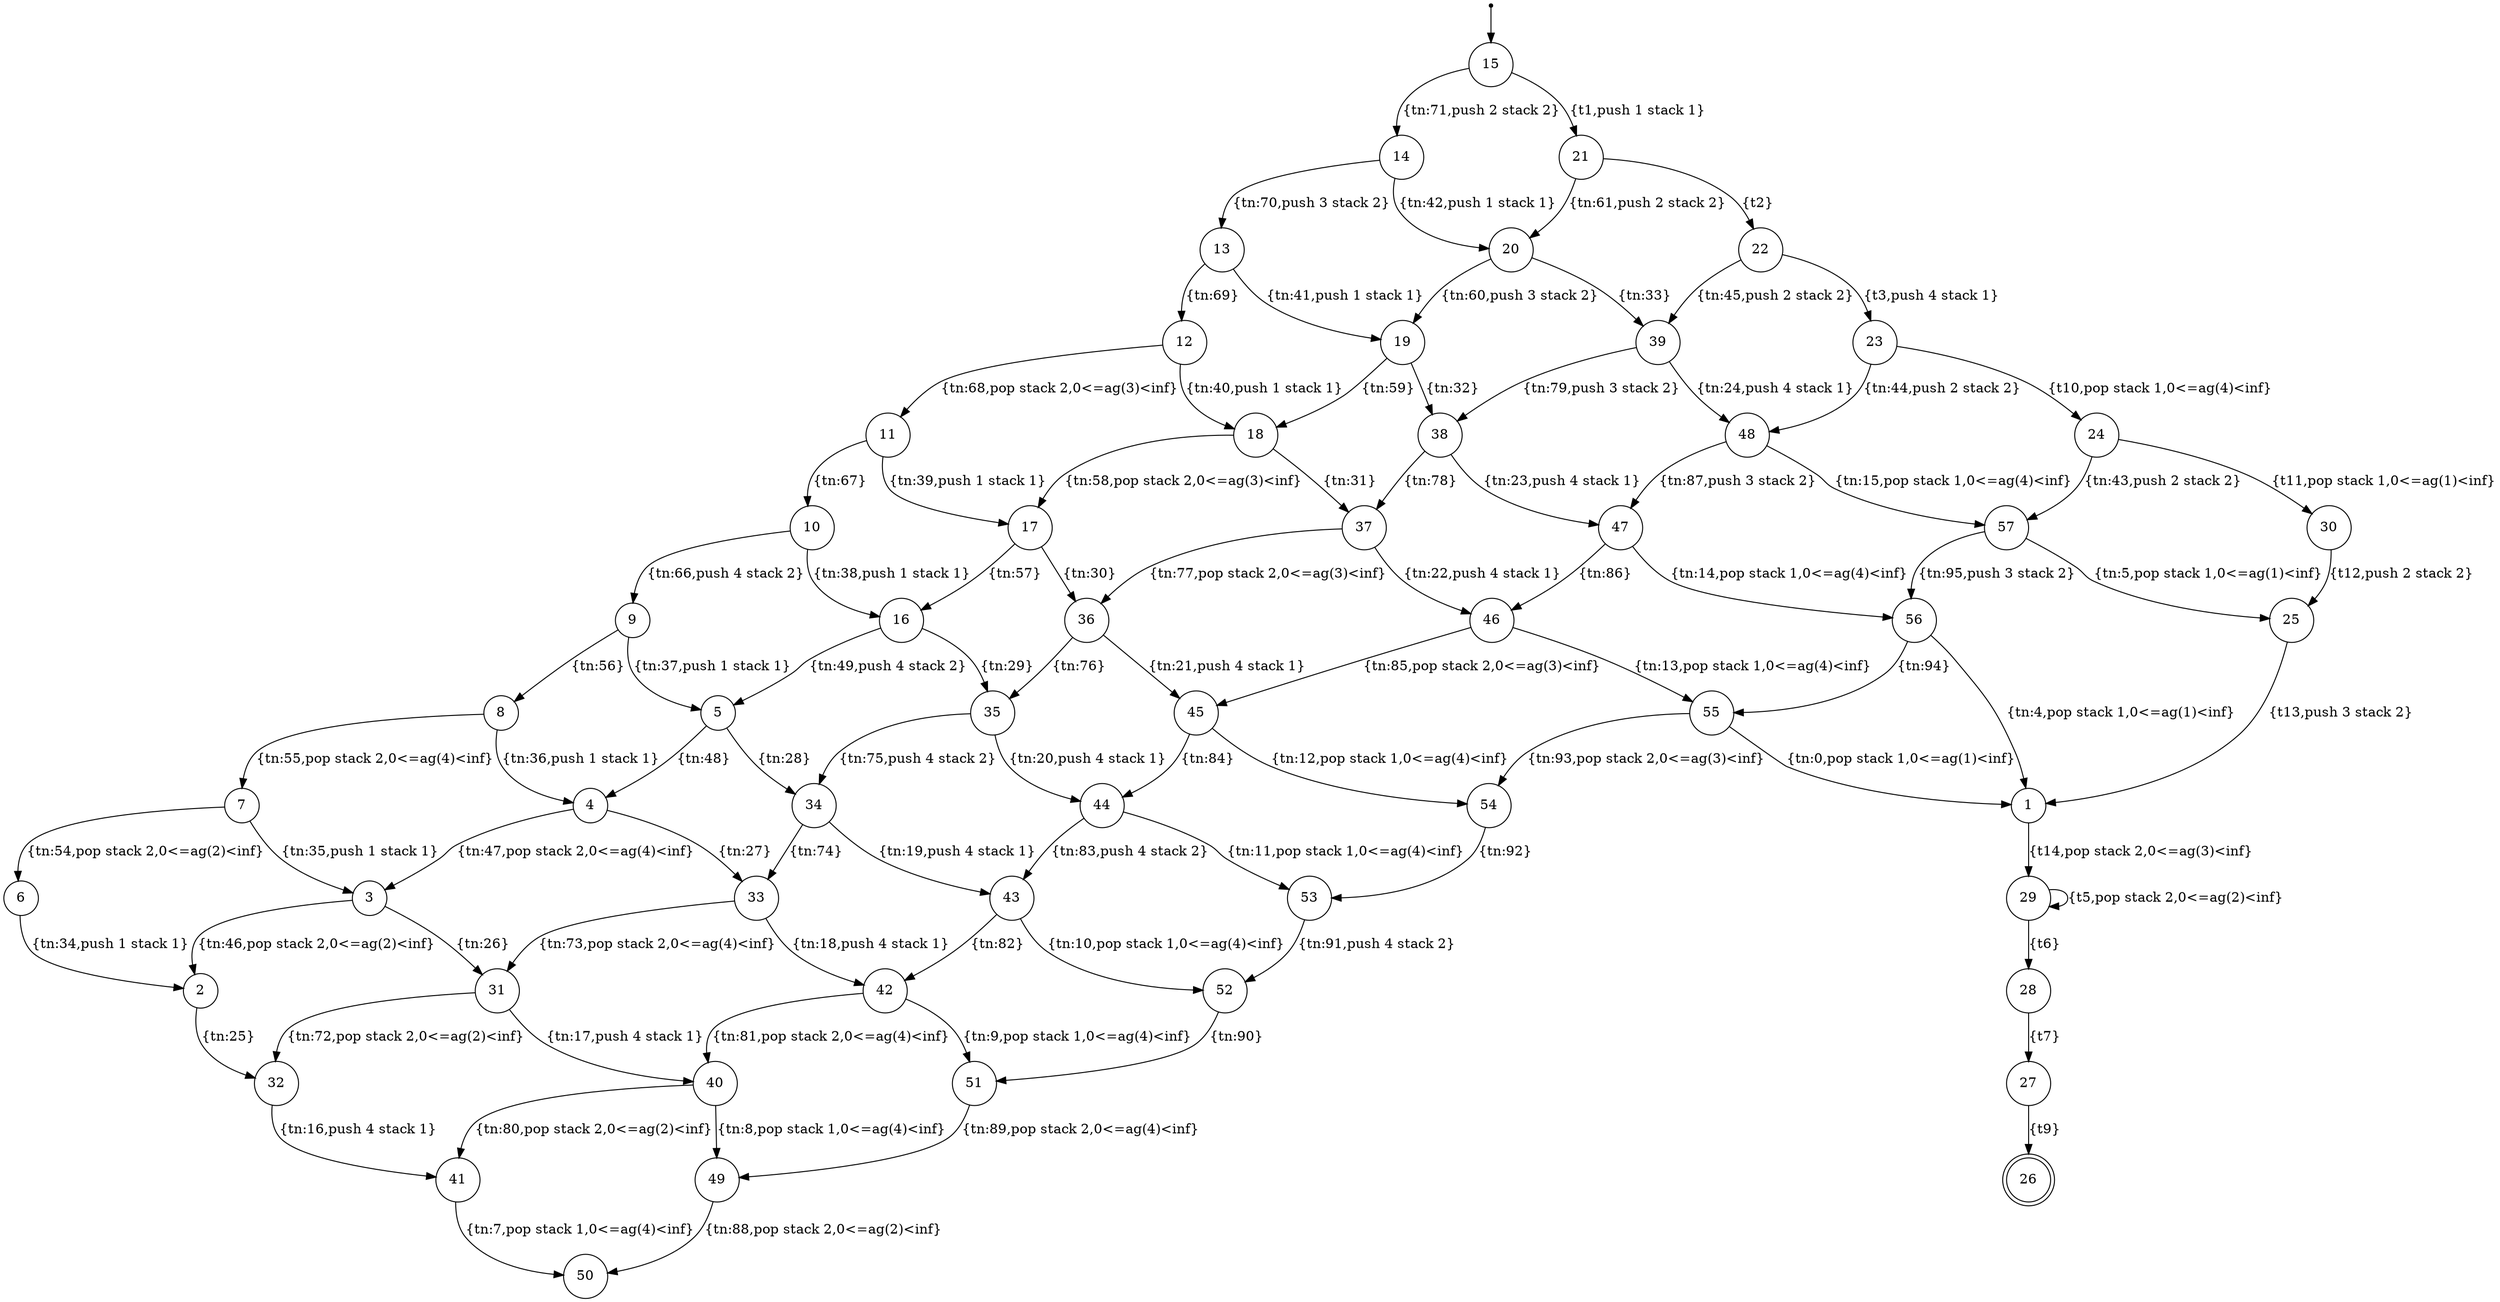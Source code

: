 digraph finite_state_machine {
	node [shape = point ]; qi0;
	node [shape = doublecircle];26;
	node [shape=circle];
	qi0 -> 15;
	55 -> 1 [ label = "{tn:0,pop stack 1,0<=ag(1)<inf}" ];
	29 -> 29 [ label = "{t5,pop stack 2,0<=ag(2)<inf}" ];
	1 -> 29 [ label = "{t14,pop stack 2,0<=ag(3)<inf}" ];
	25 -> 1 [ label = "{t13,push 3 stack 2}" ];
	56 -> 1 [ label = "{tn:4,pop stack 1,0<=ag(1)<inf}" ];
	57 -> 25 [ label = "{tn:5,pop stack 1,0<=ag(1)<inf}" ];
	30 -> 25 [ label = "{t12,push 2 stack 2}" ];
	41 -> 50 [ label = "{tn:7,pop stack 1,0<=ag(4)<inf}" ];
	40 -> 49 [ label = "{tn:8,pop stack 1,0<=ag(4)<inf}" ];
	42 -> 51 [ label = "{tn:9,pop stack 1,0<=ag(4)<inf}" ];
	43 -> 52 [ label = "{tn:10,pop stack 1,0<=ag(4)<inf}" ];
	44 -> 53 [ label = "{tn:11,pop stack 1,0<=ag(4)<inf}" ];
	45 -> 54 [ label = "{tn:12,pop stack 1,0<=ag(4)<inf}" ];
	46 -> 55 [ label = "{tn:13,pop stack 1,0<=ag(4)<inf}" ];
	47 -> 56 [ label = "{tn:14,pop stack 1,0<=ag(4)<inf}" ];
	48 -> 57 [ label = "{tn:15,pop stack 1,0<=ag(4)<inf}" ];
	32 -> 41 [ label = "{tn:16,push 4 stack 1}" ];
	31 -> 40 [ label = "{tn:17,push 4 stack 1}" ];
	33 -> 42 [ label = "{tn:18,push 4 stack 1}" ];
	34 -> 43 [ label = "{tn:19,push 4 stack 1}" ];
	35 -> 44 [ label = "{tn:20,push 4 stack 1}" ];
	36 -> 45 [ label = "{tn:21,push 4 stack 1}" ];
	37 -> 46 [ label = "{tn:22,push 4 stack 1}" ];
	38 -> 47 [ label = "{tn:23,push 4 stack 1}" ];
	39 -> 48 [ label = "{tn:24,push 4 stack 1}" ];
	2 -> 32 [ label = "{tn:25}" ];
	3 -> 31 [ label = "{tn:26}" ];
	4 -> 33 [ label = "{tn:27}" ];
	5 -> 34 [ label = "{tn:28}" ];
	16 -> 35 [ label = "{tn:29}" ];
	17 -> 36 [ label = "{tn:30}" ];
	18 -> 37 [ label = "{tn:31}" ];
	19 -> 38 [ label = "{tn:32}" ];
	20 -> 39 [ label = "{tn:33}" ];
	6 -> 2 [ label = "{tn:34,push 1 stack 1}" ];
	7 -> 3 [ label = "{tn:35,push 1 stack 1}" ];
	8 -> 4 [ label = "{tn:36,push 1 stack 1}" ];
	9 -> 5 [ label = "{tn:37,push 1 stack 1}" ];
	10 -> 16 [ label = "{tn:38,push 1 stack 1}" ];
	11 -> 17 [ label = "{tn:39,push 1 stack 1}" ];
	12 -> 18 [ label = "{tn:40,push 1 stack 1}" ];
	13 -> 19 [ label = "{tn:41,push 1 stack 1}" ];
	14 -> 20 [ label = "{tn:42,push 1 stack 1}" ];
	24 -> 57 [ label = "{tn:43,push 2 stack 2}" ];
	23 -> 48 [ label = "{tn:44,push 2 stack 2}" ];
	22 -> 39 [ label = "{tn:45,push 2 stack 2}" ];
	3 -> 2 [ label = "{tn:46,pop stack 2,0<=ag(2)<inf}" ];
	4 -> 3 [ label = "{tn:47,pop stack 2,0<=ag(4)<inf}" ];
	5 -> 4 [ label = "{tn:48}" ];
	16 -> 5 [ label = "{tn:49,push 4 stack 2}" ];
	27 -> 26 [ label = "{t9}" ];
	28 -> 27 [ label = "{t7}" ];
	29 -> 28 [ label = "{t6}" ];
	15 -> 21 [ label = "{t1,push 1 stack 1}" ];
	7 -> 6 [ label = "{tn:54,pop stack 2,0<=ag(2)<inf}" ];
	8 -> 7 [ label = "{tn:55,pop stack 2,0<=ag(4)<inf}" ];
	9 -> 8 [ label = "{tn:56}" ];
	17 -> 16 [ label = "{tn:57}" ];
	18 -> 17 [ label = "{tn:58,pop stack 2,0<=ag(3)<inf}" ];
	19 -> 18 [ label = "{tn:59}" ];
	20 -> 19 [ label = "{tn:60,push 3 stack 2}" ];
	21 -> 20 [ label = "{tn:61,push 2 stack 2}" ];
	24 -> 30 [ label = "{t11,pop stack 1,0<=ag(1)<inf}" ];
	23 -> 24 [ label = "{t10,pop stack 1,0<=ag(4)<inf}" ];
	22 -> 23 [ label = "{t3,push 4 stack 1}" ];
	21 -> 22 [ label = "{t2}" ];
	10 -> 9 [ label = "{tn:66,push 4 stack 2}" ];
	11 -> 10 [ label = "{tn:67}" ];
	12 -> 11 [ label = "{tn:68,pop stack 2,0<=ag(3)<inf}" ];
	13 -> 12 [ label = "{tn:69}" ];
	14 -> 13 [ label = "{tn:70,push 3 stack 2}" ];
	15 -> 14 [ label = "{tn:71,push 2 stack 2}" ];
	31 -> 32 [ label = "{tn:72,pop stack 2,0<=ag(2)<inf}" ];
	33 -> 31 [ label = "{tn:73,pop stack 2,0<=ag(4)<inf}" ];
	34 -> 33 [ label = "{tn:74}" ];
	35 -> 34 [ label = "{tn:75,push 4 stack 2}" ];
	36 -> 35 [ label = "{tn:76}" ];
	37 -> 36 [ label = "{tn:77,pop stack 2,0<=ag(3)<inf}" ];
	38 -> 37 [ label = "{tn:78}" ];
	39 -> 38 [ label = "{tn:79,push 3 stack 2}" ];
	40 -> 41 [ label = "{tn:80,pop stack 2,0<=ag(2)<inf}" ];
	42 -> 40 [ label = "{tn:81,pop stack 2,0<=ag(4)<inf}" ];
	43 -> 42 [ label = "{tn:82}" ];
	44 -> 43 [ label = "{tn:83,push 4 stack 2}" ];
	45 -> 44 [ label = "{tn:84}" ];
	46 -> 45 [ label = "{tn:85,pop stack 2,0<=ag(3)<inf}" ];
	47 -> 46 [ label = "{tn:86}" ];
	48 -> 47 [ label = "{tn:87,push 3 stack 2}" ];
	49 -> 50 [ label = "{tn:88,pop stack 2,0<=ag(2)<inf}" ];
	51 -> 49 [ label = "{tn:89,pop stack 2,0<=ag(4)<inf}" ];
	52 -> 51 [ label = "{tn:90}" ];
	53 -> 52 [ label = "{tn:91,push 4 stack 2}" ];
	54 -> 53 [ label = "{tn:92}" ];
	55 -> 54 [ label = "{tn:93,pop stack 2,0<=ag(3)<inf}" ];
	56 -> 55 [ label = "{tn:94}" ];
	57 -> 56 [ label = "{tn:95,push 3 stack 2}" ];
}
